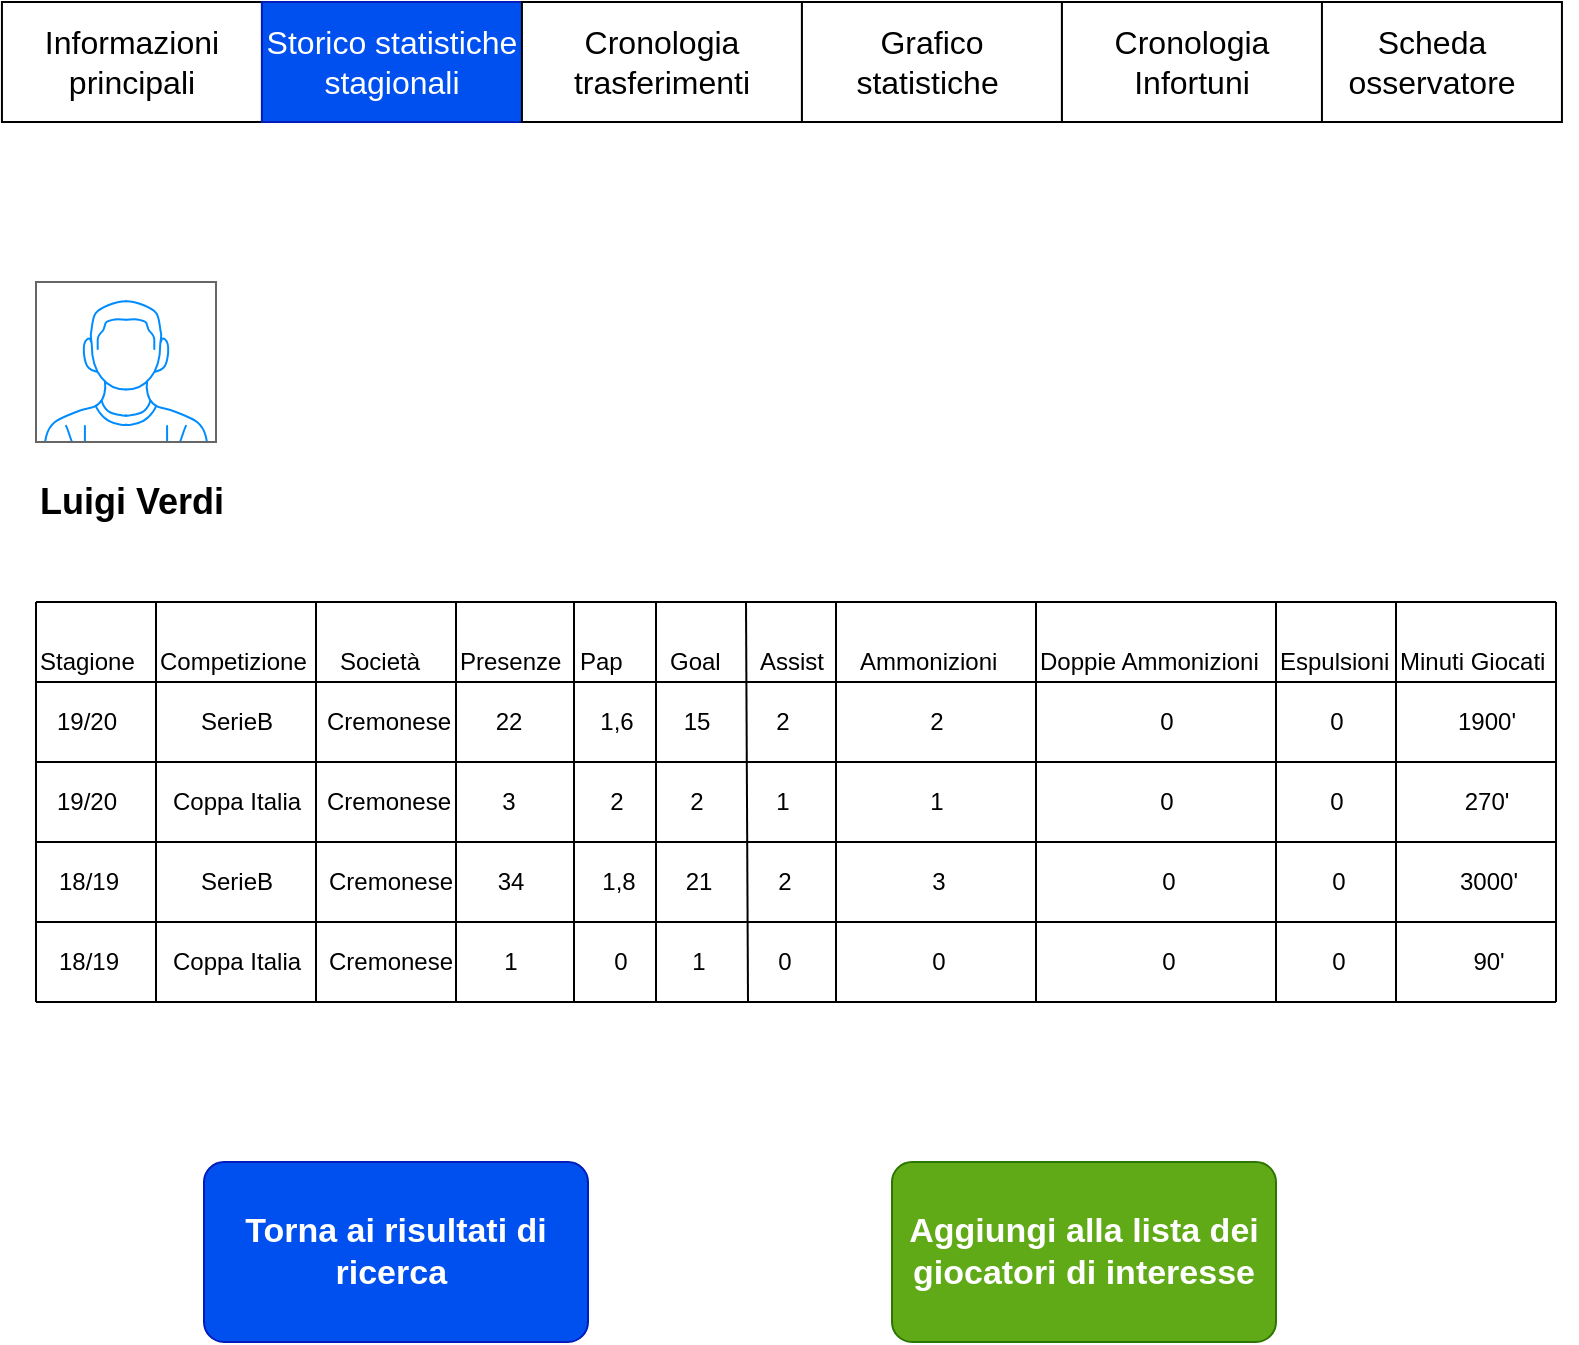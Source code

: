 <mxfile version="12.5.3" type="device"><diagram id="x-QDG0pYbNyyK2jGioUo" name="Page-1"><mxGraphModel dx="1024" dy="592" grid="1" gridSize="10" guides="1" tooltips="1" connect="1" arrows="1" fold="1" page="1" pageScale="1" pageWidth="827" pageHeight="1169" math="0" shadow="0"><root><mxCell id="0"/><mxCell id="1" parent="0"/><mxCell id="8KAfq_AMo4B2ei4xMI48-2" value="" style="verticalLabelPosition=bottom;shadow=0;dashed=0;align=center;html=1;verticalAlign=top;strokeWidth=1;shape=mxgraph.mockup.containers.userMale;strokeColor=#666666;strokeColor2=#008cff;" parent="1" vertex="1"><mxGeometry x="40" y="200" width="90" height="80" as="geometry"/></mxCell><mxCell id="8KAfq_AMo4B2ei4xMI48-3" value="&lt;font style=&quot;font-size: 18px&quot;&gt;&lt;b&gt;Luigi Verdi&lt;/b&gt;&lt;/font&gt;" style="text;html=1;align=left;verticalAlign=middle;resizable=0;points=[];autosize=1;" parent="1" vertex="1"><mxGeometry x="40" y="300" width="110" height="20" as="geometry"/></mxCell><mxCell id="8KAfq_AMo4B2ei4xMI48-25" value="&lt;font size=&quot;3&quot;&gt;Informazioni principali&lt;/font&gt;" style="rounded=0;whiteSpace=wrap;html=1;align=center;" parent="1" vertex="1"><mxGeometry x="22.97" y="60" width="130" height="60" as="geometry"/></mxCell><mxCell id="8KAfq_AMo4B2ei4xMI48-26" value="&lt;font size=&quot;3&quot;&gt;Storico statistiche stagionali&lt;/font&gt;" style="rounded=0;whiteSpace=wrap;html=1;align=center;fillColor=#0050ef;strokeColor=#001DBC;fontColor=#ffffff;" parent="1" vertex="1"><mxGeometry x="152.97" y="60" width="130" height="60" as="geometry"/></mxCell><mxCell id="8KAfq_AMo4B2ei4xMI48-29" value="&lt;font size=&quot;3&quot;&gt;Cronologia trasferimenti&lt;/font&gt;" style="rounded=0;whiteSpace=wrap;html=1;align=center;" parent="1" vertex="1"><mxGeometry x="282.97" y="60" width="140" height="60" as="geometry"/></mxCell><mxCell id="8KAfq_AMo4B2ei4xMI48-30" value="&lt;font size=&quot;3&quot;&gt;Grafico statistiche&amp;nbsp;&lt;/font&gt;" style="rounded=0;whiteSpace=wrap;html=1;align=center;" parent="1" vertex="1"><mxGeometry x="422.97" y="60" width="130" height="60" as="geometry"/></mxCell><mxCell id="8KAfq_AMo4B2ei4xMI48-31" value="Aggiungi alla lista dei giocatori di interesse" style="strokeWidth=1;shadow=0;dashed=0;align=center;html=1;shape=mxgraph.mockup.buttons.button;strokeColor=#2D7600;mainText=;buttonStyle=round;fontSize=17;fontStyle=1;fillColor=#60a917;whiteSpace=wrap;fontColor=#ffffff;" parent="1" vertex="1"><mxGeometry x="468" y="640" width="192" height="90" as="geometry"/></mxCell><mxCell id="8KAfq_AMo4B2ei4xMI48-32" value="Torna ai risultati di ricerca&amp;nbsp;" style="strokeWidth=1;shadow=0;dashed=0;align=center;html=1;shape=mxgraph.mockup.buttons.button;strokeColor=#001DBC;mainText=;buttonStyle=round;fontSize=17;fontStyle=1;fillColor=#0050ef;whiteSpace=wrap;fontColor=#ffffff;" parent="1" vertex="1"><mxGeometry x="124" y="640" width="192" height="90" as="geometry"/></mxCell><mxCell id="8KAfq_AMo4B2ei4xMI48-35" value="&lt;font size=&quot;3&quot;&gt;Scheda osservatore&lt;/font&gt;" style="rounded=0;whiteSpace=wrap;html=1;" parent="1" vertex="1"><mxGeometry x="672.97" y="60" width="130" height="60" as="geometry"/></mxCell><mxCell id="64Xp9d0k3RqVrEgZgOOn-1" value="" style="endArrow=none;html=1;" parent="1" edge="1"><mxGeometry width="50" height="50" relative="1" as="geometry"><mxPoint x="40" y="400" as="sourcePoint"/><mxPoint x="800" y="400" as="targetPoint"/></mxGeometry></mxCell><mxCell id="64Xp9d0k3RqVrEgZgOOn-2" value="" style="endArrow=none;html=1;" parent="1" edge="1"><mxGeometry width="50" height="50" relative="1" as="geometry"><mxPoint x="40" y="440" as="sourcePoint"/><mxPoint x="800" y="440" as="targetPoint"/></mxGeometry></mxCell><mxCell id="64Xp9d0k3RqVrEgZgOOn-3" value="" style="endArrow=none;html=1;" parent="1" edge="1"><mxGeometry width="50" height="50" relative="1" as="geometry"><mxPoint x="40" y="480" as="sourcePoint"/><mxPoint x="800" y="480" as="targetPoint"/></mxGeometry></mxCell><mxCell id="64Xp9d0k3RqVrEgZgOOn-4" value="" style="endArrow=none;html=1;" parent="1" edge="1"><mxGeometry width="50" height="50" relative="1" as="geometry"><mxPoint x="40" y="520" as="sourcePoint"/><mxPoint x="800" y="520" as="targetPoint"/></mxGeometry></mxCell><mxCell id="64Xp9d0k3RqVrEgZgOOn-6" value="&lt;font style=&quot;font-size: 12px&quot;&gt;Stagione&lt;/font&gt;" style="text;html=1;align=left;verticalAlign=middle;resizable=0;points=[];autosize=1;" parent="1" vertex="1"><mxGeometry x="40" y="380" width="60" height="20" as="geometry"/></mxCell><mxCell id="64Xp9d0k3RqVrEgZgOOn-7" value="" style="endArrow=none;html=1;" parent="1" edge="1"><mxGeometry width="50" height="50" relative="1" as="geometry"><mxPoint x="100" y="560" as="sourcePoint"/><mxPoint x="100" y="360" as="targetPoint"/></mxGeometry></mxCell><mxCell id="64Xp9d0k3RqVrEgZgOOn-8" value="&lt;font style=&quot;font-size: 12px&quot;&gt;Competizione&lt;/font&gt;" style="text;html=1;align=left;verticalAlign=middle;resizable=0;points=[];autosize=1;" parent="1" vertex="1"><mxGeometry x="100" y="380" width="90" height="20" as="geometry"/></mxCell><mxCell id="64Xp9d0k3RqVrEgZgOOn-9" value="" style="endArrow=none;html=1;" parent="1" edge="1"><mxGeometry width="50" height="50" relative="1" as="geometry"><mxPoint x="180" y="560" as="sourcePoint"/><mxPoint x="180" y="360" as="targetPoint"/></mxGeometry></mxCell><mxCell id="64Xp9d0k3RqVrEgZgOOn-10" value="Società" style="text;html=1;align=left;verticalAlign=middle;resizable=0;points=[];autosize=1;" parent="1" vertex="1"><mxGeometry x="190" y="380" width="60" height="20" as="geometry"/></mxCell><mxCell id="64Xp9d0k3RqVrEgZgOOn-16" value="" style="endArrow=none;html=1;" parent="1" edge="1"><mxGeometry width="50" height="50" relative="1" as="geometry"><mxPoint x="250" y="560" as="sourcePoint"/><mxPoint x="250" y="360" as="targetPoint"/></mxGeometry></mxCell><mxCell id="64Xp9d0k3RqVrEgZgOOn-17" value="Presenze" style="text;html=1;align=left;verticalAlign=middle;resizable=0;points=[];autosize=1;" parent="1" vertex="1"><mxGeometry x="250" y="380" width="70" height="20" as="geometry"/></mxCell><mxCell id="64Xp9d0k3RqVrEgZgOOn-18" value="" style="endArrow=none;html=1;" parent="1" edge="1"><mxGeometry width="50" height="50" relative="1" as="geometry"><mxPoint x="309" y="560" as="sourcePoint"/><mxPoint x="309" y="360" as="targetPoint"/></mxGeometry></mxCell><mxCell id="64Xp9d0k3RqVrEgZgOOn-19" value="Pap" style="text;html=1;align=left;verticalAlign=middle;resizable=0;points=[];autosize=1;" parent="1" vertex="1"><mxGeometry x="310" y="380" width="40" height="20" as="geometry"/></mxCell><mxCell id="64Xp9d0k3RqVrEgZgOOn-21" value="" style="endArrow=none;html=1;" parent="1" edge="1"><mxGeometry width="50" height="50" relative="1" as="geometry"><mxPoint x="350" y="560" as="sourcePoint"/><mxPoint x="350" y="360" as="targetPoint"/></mxGeometry></mxCell><mxCell id="64Xp9d0k3RqVrEgZgOOn-22" value="Goal" style="text;html=1;align=left;verticalAlign=middle;resizable=0;points=[];autosize=1;" parent="1" vertex="1"><mxGeometry x="355" y="380" width="40" height="20" as="geometry"/></mxCell><mxCell id="64Xp9d0k3RqVrEgZgOOn-26" value="" style="endArrow=none;html=1;" parent="1" edge="1"><mxGeometry width="50" height="50" relative="1" as="geometry"><mxPoint x="396" y="560" as="sourcePoint"/><mxPoint x="395" y="360" as="targetPoint"/></mxGeometry></mxCell><mxCell id="64Xp9d0k3RqVrEgZgOOn-29" value="Assist" style="text;html=1;align=left;verticalAlign=middle;resizable=0;points=[];autosize=1;" parent="1" vertex="1"><mxGeometry x="400" y="380" width="50" height="20" as="geometry"/></mxCell><mxCell id="64Xp9d0k3RqVrEgZgOOn-30" value="" style="endArrow=none;html=1;" parent="1" edge="1"><mxGeometry width="50" height="50" relative="1" as="geometry"><mxPoint x="440" y="560" as="sourcePoint"/><mxPoint x="440" y="360" as="targetPoint"/></mxGeometry></mxCell><mxCell id="64Xp9d0k3RqVrEgZgOOn-31" value="Ammonizioni" style="text;html=1;align=left;verticalAlign=middle;resizable=0;points=[];autosize=1;" parent="1" vertex="1"><mxGeometry x="450" y="380" width="80" height="20" as="geometry"/></mxCell><mxCell id="64Xp9d0k3RqVrEgZgOOn-33" value="Doppie Ammonizioni" style="text;html=1;align=left;verticalAlign=middle;resizable=0;points=[];autosize=1;" parent="1" vertex="1"><mxGeometry x="540" y="380" width="130" height="20" as="geometry"/></mxCell><mxCell id="64Xp9d0k3RqVrEgZgOOn-34" value="Espulsioni" style="text;html=1;align=left;verticalAlign=middle;resizable=0;points=[];autosize=1;" parent="1" vertex="1"><mxGeometry x="660" y="380" width="70" height="20" as="geometry"/></mxCell><mxCell id="64Xp9d0k3RqVrEgZgOOn-35" value="Minuti Giocati" style="text;html=1;align=left;verticalAlign=middle;resizable=0;points=[];autosize=1;" parent="1" vertex="1"><mxGeometry x="720" y="380" width="90" height="20" as="geometry"/></mxCell><mxCell id="64Xp9d0k3RqVrEgZgOOn-37" value="" style="endArrow=none;html=1;" parent="1" edge="1"><mxGeometry width="50" height="50" relative="1" as="geometry"><mxPoint x="540" y="560" as="sourcePoint"/><mxPoint x="540" y="360" as="targetPoint"/></mxGeometry></mxCell><mxCell id="64Xp9d0k3RqVrEgZgOOn-38" value="" style="endArrow=none;html=1;" parent="1" edge="1"><mxGeometry width="50" height="50" relative="1" as="geometry"><mxPoint x="660" y="560" as="sourcePoint"/><mxPoint x="660" y="360" as="targetPoint"/></mxGeometry></mxCell><mxCell id="64Xp9d0k3RqVrEgZgOOn-39" value="" style="endArrow=none;html=1;" parent="1" edge="1"><mxGeometry width="50" height="50" relative="1" as="geometry"><mxPoint x="720" y="560" as="sourcePoint"/><mxPoint x="720" y="360" as="targetPoint"/></mxGeometry></mxCell><mxCell id="64Xp9d0k3RqVrEgZgOOn-40" value="19/20" style="text;html=1;align=center;verticalAlign=middle;resizable=0;points=[];autosize=1;" parent="1" vertex="1"><mxGeometry x="40" y="410" width="50" height="20" as="geometry"/></mxCell><mxCell id="64Xp9d0k3RqVrEgZgOOn-41" value="SerieB" style="text;html=1;align=center;verticalAlign=middle;resizable=0;points=[];autosize=1;" parent="1" vertex="1"><mxGeometry x="115" y="410" width="50" height="20" as="geometry"/></mxCell><mxCell id="64Xp9d0k3RqVrEgZgOOn-43" value="15" style="text;html=1;align=center;verticalAlign=middle;resizable=0;points=[];autosize=1;" parent="1" vertex="1"><mxGeometry x="355" y="410" width="30" height="20" as="geometry"/></mxCell><mxCell id="64Xp9d0k3RqVrEgZgOOn-44" value="Cremonese" style="text;html=1;align=center;verticalAlign=middle;resizable=0;points=[];autosize=1;" parent="1" vertex="1"><mxGeometry x="176" y="410" width="80" height="20" as="geometry"/></mxCell><mxCell id="64Xp9d0k3RqVrEgZgOOn-45" value="22" style="text;html=1;align=center;verticalAlign=middle;resizable=0;points=[];autosize=1;" parent="1" vertex="1"><mxGeometry x="261" y="410" width="30" height="20" as="geometry"/></mxCell><mxCell id="64Xp9d0k3RqVrEgZgOOn-46" value="1,6" style="text;html=1;align=center;verticalAlign=middle;resizable=0;points=[];autosize=1;" parent="1" vertex="1"><mxGeometry x="315" y="410" width="30" height="20" as="geometry"/></mxCell><mxCell id="64Xp9d0k3RqVrEgZgOOn-47" value="2" style="text;html=1;align=center;verticalAlign=middle;resizable=0;points=[];autosize=1;" parent="1" vertex="1"><mxGeometry x="402.97" y="410" width="20" height="20" as="geometry"/></mxCell><mxCell id="64Xp9d0k3RqVrEgZgOOn-48" value="2" style="text;html=1;align=center;verticalAlign=middle;resizable=0;points=[];autosize=1;" parent="1" vertex="1"><mxGeometry x="480" y="410" width="20" height="20" as="geometry"/></mxCell><mxCell id="64Xp9d0k3RqVrEgZgOOn-49" value="0" style="text;html=1;align=center;verticalAlign=middle;resizable=0;points=[];autosize=1;" parent="1" vertex="1"><mxGeometry x="595" y="410" width="20" height="20" as="geometry"/></mxCell><mxCell id="64Xp9d0k3RqVrEgZgOOn-50" value="0" style="text;html=1;align=center;verticalAlign=middle;resizable=0;points=[];autosize=1;" parent="1" vertex="1"><mxGeometry x="680" y="410" width="20" height="20" as="geometry"/></mxCell><mxCell id="64Xp9d0k3RqVrEgZgOOn-51" value="1900'" style="text;html=1;align=center;verticalAlign=middle;resizable=0;points=[];autosize=1;" parent="1" vertex="1"><mxGeometry x="745" y="410" width="40" height="20" as="geometry"/></mxCell><mxCell id="64Xp9d0k3RqVrEgZgOOn-52" value="270'" style="text;html=1;align=center;verticalAlign=middle;resizable=0;points=[];autosize=1;" parent="1" vertex="1"><mxGeometry x="745.47" y="450" width="40" height="20" as="geometry"/></mxCell><mxCell id="64Xp9d0k3RqVrEgZgOOn-53" value="0" style="text;html=1;align=center;verticalAlign=middle;resizable=0;points=[];autosize=1;" parent="1" vertex="1"><mxGeometry x="680.47" y="450" width="20" height="20" as="geometry"/></mxCell><mxCell id="64Xp9d0k3RqVrEgZgOOn-54" value="0" style="text;html=1;align=center;verticalAlign=middle;resizable=0;points=[];autosize=1;" parent="1" vertex="1"><mxGeometry x="595.47" y="450" width="20" height="20" as="geometry"/></mxCell><mxCell id="64Xp9d0k3RqVrEgZgOOn-55" value="1" style="text;html=1;align=center;verticalAlign=middle;resizable=0;points=[];autosize=1;" parent="1" vertex="1"><mxGeometry x="480.47" y="450" width="20" height="20" as="geometry"/></mxCell><mxCell id="64Xp9d0k3RqVrEgZgOOn-56" value="1" style="text;html=1;align=center;verticalAlign=middle;resizable=0;points=[];autosize=1;" parent="1" vertex="1"><mxGeometry x="403.44" y="450" width="20" height="20" as="geometry"/></mxCell><mxCell id="64Xp9d0k3RqVrEgZgOOn-57" value="2" style="text;html=1;align=center;verticalAlign=middle;resizable=0;points=[];autosize=1;" parent="1" vertex="1"><mxGeometry x="360.47" y="450" width="20" height="20" as="geometry"/></mxCell><mxCell id="64Xp9d0k3RqVrEgZgOOn-58" value="2" style="text;html=1;align=center;verticalAlign=middle;resizable=0;points=[];autosize=1;" parent="1" vertex="1"><mxGeometry x="320.47" y="450" width="20" height="20" as="geometry"/></mxCell><mxCell id="64Xp9d0k3RqVrEgZgOOn-59" value="3" style="text;html=1;align=center;verticalAlign=middle;resizable=0;points=[];autosize=1;" parent="1" vertex="1"><mxGeometry x="266.47" y="450" width="20" height="20" as="geometry"/></mxCell><mxCell id="64Xp9d0k3RqVrEgZgOOn-60" value="Cremonese" style="text;html=1;align=center;verticalAlign=middle;resizable=0;points=[];autosize=1;" parent="1" vertex="1"><mxGeometry x="176.47" y="450" width="80" height="20" as="geometry"/></mxCell><mxCell id="64Xp9d0k3RqVrEgZgOOn-61" value="Coppa Italia" style="text;html=1;align=center;verticalAlign=middle;resizable=0;points=[];autosize=1;" parent="1" vertex="1"><mxGeometry x="100" y="450" width="80" height="20" as="geometry"/></mxCell><mxCell id="64Xp9d0k3RqVrEgZgOOn-62" value="19/20" style="text;html=1;align=center;verticalAlign=middle;resizable=0;points=[];autosize=1;" parent="1" vertex="1"><mxGeometry x="40.47" y="450" width="50" height="20" as="geometry"/></mxCell><mxCell id="64Xp9d0k3RqVrEgZgOOn-64" value="3000'" style="text;html=1;align=center;verticalAlign=middle;resizable=0;points=[];autosize=1;" parent="1" vertex="1"><mxGeometry x="745.55" y="490" width="40" height="20" as="geometry"/></mxCell><mxCell id="64Xp9d0k3RqVrEgZgOOn-65" value="0" style="text;html=1;align=center;verticalAlign=middle;resizable=0;points=[];autosize=1;" parent="1" vertex="1"><mxGeometry x="680.55" y="490" width="20" height="20" as="geometry"/></mxCell><mxCell id="64Xp9d0k3RqVrEgZgOOn-66" value="0" style="text;html=1;align=center;verticalAlign=middle;resizable=0;points=[];autosize=1;" parent="1" vertex="1"><mxGeometry x="595.55" y="490" width="20" height="20" as="geometry"/></mxCell><mxCell id="64Xp9d0k3RqVrEgZgOOn-67" value="3" style="text;html=1;align=center;verticalAlign=middle;resizable=0;points=[];autosize=1;" parent="1" vertex="1"><mxGeometry x="480.55" y="490" width="20" height="20" as="geometry"/></mxCell><mxCell id="64Xp9d0k3RqVrEgZgOOn-68" value="2" style="text;html=1;align=center;verticalAlign=middle;resizable=0;points=[];autosize=1;" parent="1" vertex="1"><mxGeometry x="403.52" y="490" width="20" height="20" as="geometry"/></mxCell><mxCell id="64Xp9d0k3RqVrEgZgOOn-69" value="21" style="text;html=1;align=center;verticalAlign=middle;resizable=0;points=[];autosize=1;" parent="1" vertex="1"><mxGeometry x="355.55" y="490" width="30" height="20" as="geometry"/></mxCell><mxCell id="64Xp9d0k3RqVrEgZgOOn-70" value="1,8" style="text;html=1;align=center;verticalAlign=middle;resizable=0;points=[];autosize=1;" parent="1" vertex="1"><mxGeometry x="315.55" y="490" width="30" height="20" as="geometry"/></mxCell><mxCell id="64Xp9d0k3RqVrEgZgOOn-71" value="34" style="text;html=1;align=center;verticalAlign=middle;resizable=0;points=[];autosize=1;" parent="1" vertex="1"><mxGeometry x="261.55" y="490" width="30" height="20" as="geometry"/></mxCell><mxCell id="64Xp9d0k3RqVrEgZgOOn-72" value="Cremonese" style="text;html=1;align=center;verticalAlign=middle;resizable=0;points=[];autosize=1;" parent="1" vertex="1"><mxGeometry x="176.55" y="490" width="80" height="20" as="geometry"/></mxCell><mxCell id="64Xp9d0k3RqVrEgZgOOn-73" value="SerieB" style="text;html=1;align=center;verticalAlign=middle;resizable=0;points=[];autosize=1;" parent="1" vertex="1"><mxGeometry x="115" y="490" width="50" height="20" as="geometry"/></mxCell><mxCell id="64Xp9d0k3RqVrEgZgOOn-74" value="18/19" style="text;html=1;align=center;verticalAlign=middle;resizable=0;points=[];autosize=1;" parent="1" vertex="1"><mxGeometry x="40.55" y="490" width="50" height="20" as="geometry"/></mxCell><mxCell id="64Xp9d0k3RqVrEgZgOOn-77" value="90'" style="text;html=1;align=center;verticalAlign=middle;resizable=0;points=[];autosize=1;" parent="1" vertex="1"><mxGeometry x="750.55" y="530" width="30" height="20" as="geometry"/></mxCell><mxCell id="64Xp9d0k3RqVrEgZgOOn-78" value="0" style="text;html=1;align=center;verticalAlign=middle;resizable=0;points=[];autosize=1;" parent="1" vertex="1"><mxGeometry x="680.55" y="530" width="20" height="20" as="geometry"/></mxCell><mxCell id="64Xp9d0k3RqVrEgZgOOn-79" value="0" style="text;html=1;align=center;verticalAlign=middle;resizable=0;points=[];autosize=1;" parent="1" vertex="1"><mxGeometry x="595.55" y="530" width="20" height="20" as="geometry"/></mxCell><mxCell id="64Xp9d0k3RqVrEgZgOOn-80" value="0" style="text;html=1;align=center;verticalAlign=middle;resizable=0;points=[];autosize=1;" parent="1" vertex="1"><mxGeometry x="480.55" y="530" width="20" height="20" as="geometry"/></mxCell><mxCell id="64Xp9d0k3RqVrEgZgOOn-81" value="0" style="text;html=1;align=center;verticalAlign=middle;resizable=0;points=[];autosize=1;" parent="1" vertex="1"><mxGeometry x="403.52" y="530" width="20" height="20" as="geometry"/></mxCell><mxCell id="64Xp9d0k3RqVrEgZgOOn-82" value="1" style="text;html=1;align=center;verticalAlign=middle;resizable=0;points=[];autosize=1;" parent="1" vertex="1"><mxGeometry x="360.55" y="530" width="20" height="20" as="geometry"/></mxCell><mxCell id="64Xp9d0k3RqVrEgZgOOn-84" value="1" style="text;html=1;align=center;verticalAlign=middle;resizable=0;points=[];autosize=1;" parent="1" vertex="1"><mxGeometry x="266.55" y="530" width="20" height="20" as="geometry"/></mxCell><mxCell id="64Xp9d0k3RqVrEgZgOOn-85" value="Cremonese" style="text;html=1;align=center;verticalAlign=middle;resizable=0;points=[];autosize=1;" parent="1" vertex="1"><mxGeometry x="176.55" y="530" width="80" height="20" as="geometry"/></mxCell><mxCell id="64Xp9d0k3RqVrEgZgOOn-86" value="Coppa Italia" style="text;html=1;align=center;verticalAlign=middle;resizable=0;points=[];autosize=1;" parent="1" vertex="1"><mxGeometry x="100.08" y="530" width="80" height="20" as="geometry"/></mxCell><mxCell id="64Xp9d0k3RqVrEgZgOOn-87" value="18/19" style="text;html=1;align=center;verticalAlign=middle;resizable=0;points=[];autosize=1;" parent="1" vertex="1"><mxGeometry x="40.55" y="530" width="50" height="20" as="geometry"/></mxCell><mxCell id="64Xp9d0k3RqVrEgZgOOn-88" value="0" style="text;html=1;align=center;verticalAlign=middle;resizable=0;points=[];autosize=1;" parent="1" vertex="1"><mxGeometry x="322" y="530" width="20" height="20" as="geometry"/></mxCell><mxCell id="q_UlGxE9fko39pgpaBQ4-1" value="" style="endArrow=none;html=1;" parent="1" edge="1"><mxGeometry width="50" height="50" relative="1" as="geometry"><mxPoint x="40" y="560" as="sourcePoint"/><mxPoint x="40" y="360" as="targetPoint"/></mxGeometry></mxCell><mxCell id="q_UlGxE9fko39pgpaBQ4-2" value="" style="endArrow=none;html=1;" parent="1" edge="1"><mxGeometry width="50" height="50" relative="1" as="geometry"><mxPoint x="800" y="560" as="sourcePoint"/><mxPoint x="800" y="360" as="targetPoint"/></mxGeometry></mxCell><mxCell id="q_UlGxE9fko39pgpaBQ4-3" value="" style="endArrow=none;html=1;" parent="1" edge="1"><mxGeometry width="50" height="50" relative="1" as="geometry"><mxPoint x="40" y="560" as="sourcePoint"/><mxPoint x="800" y="560" as="targetPoint"/></mxGeometry></mxCell><mxCell id="q_UlGxE9fko39pgpaBQ4-4" value="" style="endArrow=none;html=1;" parent="1" edge="1"><mxGeometry width="50" height="50" relative="1" as="geometry"><mxPoint x="40" y="360" as="sourcePoint"/><mxPoint x="800" y="360" as="targetPoint"/></mxGeometry></mxCell><mxCell id="Dm6Y80XIl_uE0UhzeLFS-1" value="&lt;font size=&quot;3&quot;&gt;Cronologia Infortuni&lt;/font&gt;" style="rounded=0;whiteSpace=wrap;html=1;" parent="1" vertex="1"><mxGeometry x="552.97" y="60" width="130" height="60" as="geometry"/></mxCell></root></mxGraphModel></diagram></mxfile>